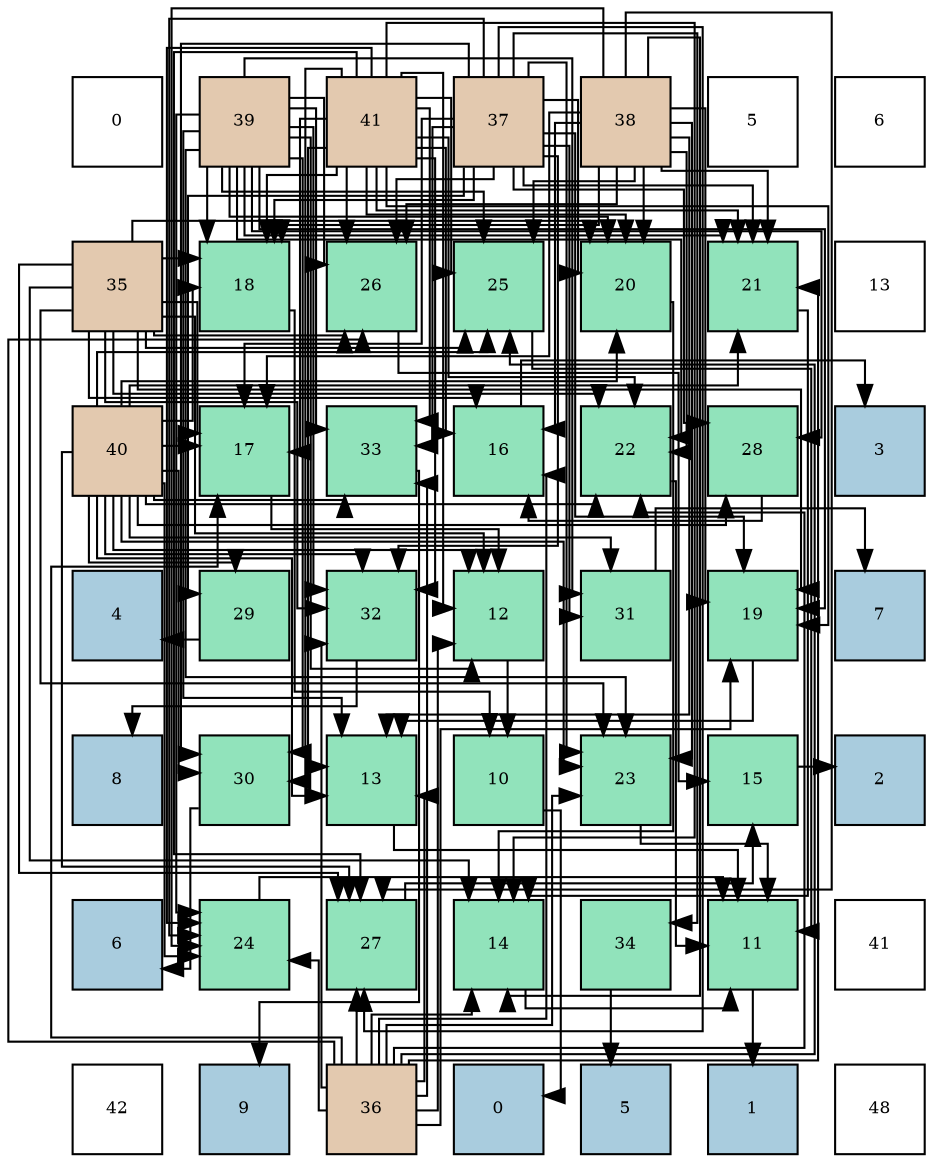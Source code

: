 digraph layout{
 rankdir=TB;
 splines=ortho;
 node [style=filled shape=square fixedsize=true width=0.6];
0[label="0", fontsize=8, fillcolor="#ffffff"];
1[label="39", fontsize=8, fillcolor="#e3c9af"];
2[label="41", fontsize=8, fillcolor="#e3c9af"];
3[label="37", fontsize=8, fillcolor="#e3c9af"];
4[label="38", fontsize=8, fillcolor="#e3c9af"];
5[label="5", fontsize=8, fillcolor="#ffffff"];
6[label="6", fontsize=8, fillcolor="#ffffff"];
7[label="35", fontsize=8, fillcolor="#e3c9af"];
8[label="18", fontsize=8, fillcolor="#91e3bb"];
9[label="26", fontsize=8, fillcolor="#91e3bb"];
10[label="25", fontsize=8, fillcolor="#91e3bb"];
11[label="20", fontsize=8, fillcolor="#91e3bb"];
12[label="21", fontsize=8, fillcolor="#91e3bb"];
13[label="13", fontsize=8, fillcolor="#ffffff"];
14[label="40", fontsize=8, fillcolor="#e3c9af"];
15[label="17", fontsize=8, fillcolor="#91e3bb"];
16[label="33", fontsize=8, fillcolor="#91e3bb"];
17[label="16", fontsize=8, fillcolor="#91e3bb"];
18[label="22", fontsize=8, fillcolor="#91e3bb"];
19[label="28", fontsize=8, fillcolor="#91e3bb"];
20[label="3", fontsize=8, fillcolor="#a9ccde"];
21[label="4", fontsize=8, fillcolor="#a9ccde"];
22[label="29", fontsize=8, fillcolor="#91e3bb"];
23[label="32", fontsize=8, fillcolor="#91e3bb"];
24[label="12", fontsize=8, fillcolor="#91e3bb"];
25[label="31", fontsize=8, fillcolor="#91e3bb"];
26[label="19", fontsize=8, fillcolor="#91e3bb"];
27[label="7", fontsize=8, fillcolor="#a9ccde"];
28[label="8", fontsize=8, fillcolor="#a9ccde"];
29[label="30", fontsize=8, fillcolor="#91e3bb"];
30[label="13", fontsize=8, fillcolor="#91e3bb"];
31[label="10", fontsize=8, fillcolor="#91e3bb"];
32[label="23", fontsize=8, fillcolor="#91e3bb"];
33[label="15", fontsize=8, fillcolor="#91e3bb"];
34[label="2", fontsize=8, fillcolor="#a9ccde"];
35[label="6", fontsize=8, fillcolor="#a9ccde"];
36[label="24", fontsize=8, fillcolor="#91e3bb"];
37[label="27", fontsize=8, fillcolor="#91e3bb"];
38[label="14", fontsize=8, fillcolor="#91e3bb"];
39[label="34", fontsize=8, fillcolor="#91e3bb"];
40[label="11", fontsize=8, fillcolor="#91e3bb"];
41[label="41", fontsize=8, fillcolor="#ffffff"];
42[label="42", fontsize=8, fillcolor="#ffffff"];
43[label="9", fontsize=8, fillcolor="#a9ccde"];
44[label="36", fontsize=8, fillcolor="#e3c9af"];
45[label="0", fontsize=8, fillcolor="#a9ccde"];
46[label="5", fontsize=8, fillcolor="#a9ccde"];
47[label="1", fontsize=8, fillcolor="#a9ccde"];
48[label="48", fontsize=8, fillcolor="#ffffff"];
edge [constraint=false, style=vis];31 -> 45;
40 -> 47;
24 -> 31;
30 -> 40;
38 -> 40;
33 -> 34;
17 -> 20;
15 -> 24;
8 -> 31;
26 -> 30;
11 -> 38;
12 -> 38;
18 -> 40;
32 -> 40;
36 -> 40;
10 -> 40;
9 -> 33;
37 -> 33;
19 -> 17;
22 -> 21;
29 -> 35;
25 -> 27;
23 -> 28;
16 -> 43;
39 -> 46;
7 -> 24;
7 -> 38;
7 -> 17;
7 -> 15;
7 -> 8;
7 -> 26;
7 -> 11;
7 -> 18;
7 -> 32;
7 -> 10;
7 -> 9;
7 -> 37;
7 -> 23;
44 -> 24;
44 -> 30;
44 -> 38;
44 -> 17;
44 -> 15;
44 -> 26;
44 -> 12;
44 -> 18;
44 -> 32;
44 -> 36;
44 -> 10;
44 -> 9;
44 -> 37;
44 -> 23;
44 -> 16;
3 -> 15;
3 -> 8;
3 -> 26;
3 -> 11;
3 -> 12;
3 -> 32;
3 -> 36;
3 -> 9;
3 -> 37;
3 -> 19;
3 -> 22;
3 -> 29;
3 -> 25;
3 -> 23;
3 -> 16;
3 -> 39;
4 -> 30;
4 -> 38;
4 -> 17;
4 -> 15;
4 -> 8;
4 -> 26;
4 -> 11;
4 -> 12;
4 -> 18;
4 -> 32;
4 -> 36;
4 -> 10;
4 -> 9;
4 -> 37;
1 -> 24;
1 -> 30;
1 -> 8;
1 -> 26;
1 -> 11;
1 -> 12;
1 -> 18;
1 -> 32;
1 -> 36;
1 -> 10;
1 -> 9;
1 -> 19;
1 -> 29;
1 -> 25;
1 -> 23;
1 -> 16;
14 -> 24;
14 -> 30;
14 -> 15;
14 -> 8;
14 -> 11;
14 -> 12;
14 -> 18;
14 -> 32;
14 -> 36;
14 -> 10;
14 -> 37;
14 -> 19;
14 -> 22;
14 -> 29;
14 -> 25;
14 -> 23;
14 -> 16;
2 -> 24;
2 -> 30;
2 -> 38;
2 -> 17;
2 -> 15;
2 -> 8;
2 -> 26;
2 -> 11;
2 -> 12;
2 -> 18;
2 -> 36;
2 -> 10;
2 -> 9;
2 -> 37;
2 -> 29;
2 -> 23;
2 -> 16;
edge [constraint=true, style=invis];
0 -> 7 -> 14 -> 21 -> 28 -> 35 -> 42;
1 -> 8 -> 15 -> 22 -> 29 -> 36 -> 43;
2 -> 9 -> 16 -> 23 -> 30 -> 37 -> 44;
3 -> 10 -> 17 -> 24 -> 31 -> 38 -> 45;
4 -> 11 -> 18 -> 25 -> 32 -> 39 -> 46;
5 -> 12 -> 19 -> 26 -> 33 -> 40 -> 47;
6 -> 13 -> 20 -> 27 -> 34 -> 41 -> 48;
rank = same {0 -> 1 -> 2 -> 3 -> 4 -> 5 -> 6};
rank = same {7 -> 8 -> 9 -> 10 -> 11 -> 12 -> 13};
rank = same {14 -> 15 -> 16 -> 17 -> 18 -> 19 -> 20};
rank = same {21 -> 22 -> 23 -> 24 -> 25 -> 26 -> 27};
rank = same {28 -> 29 -> 30 -> 31 -> 32 -> 33 -> 34};
rank = same {35 -> 36 -> 37 -> 38 -> 39 -> 40 -> 41};
rank = same {42 -> 43 -> 44 -> 45 -> 46 -> 47 -> 48};
}